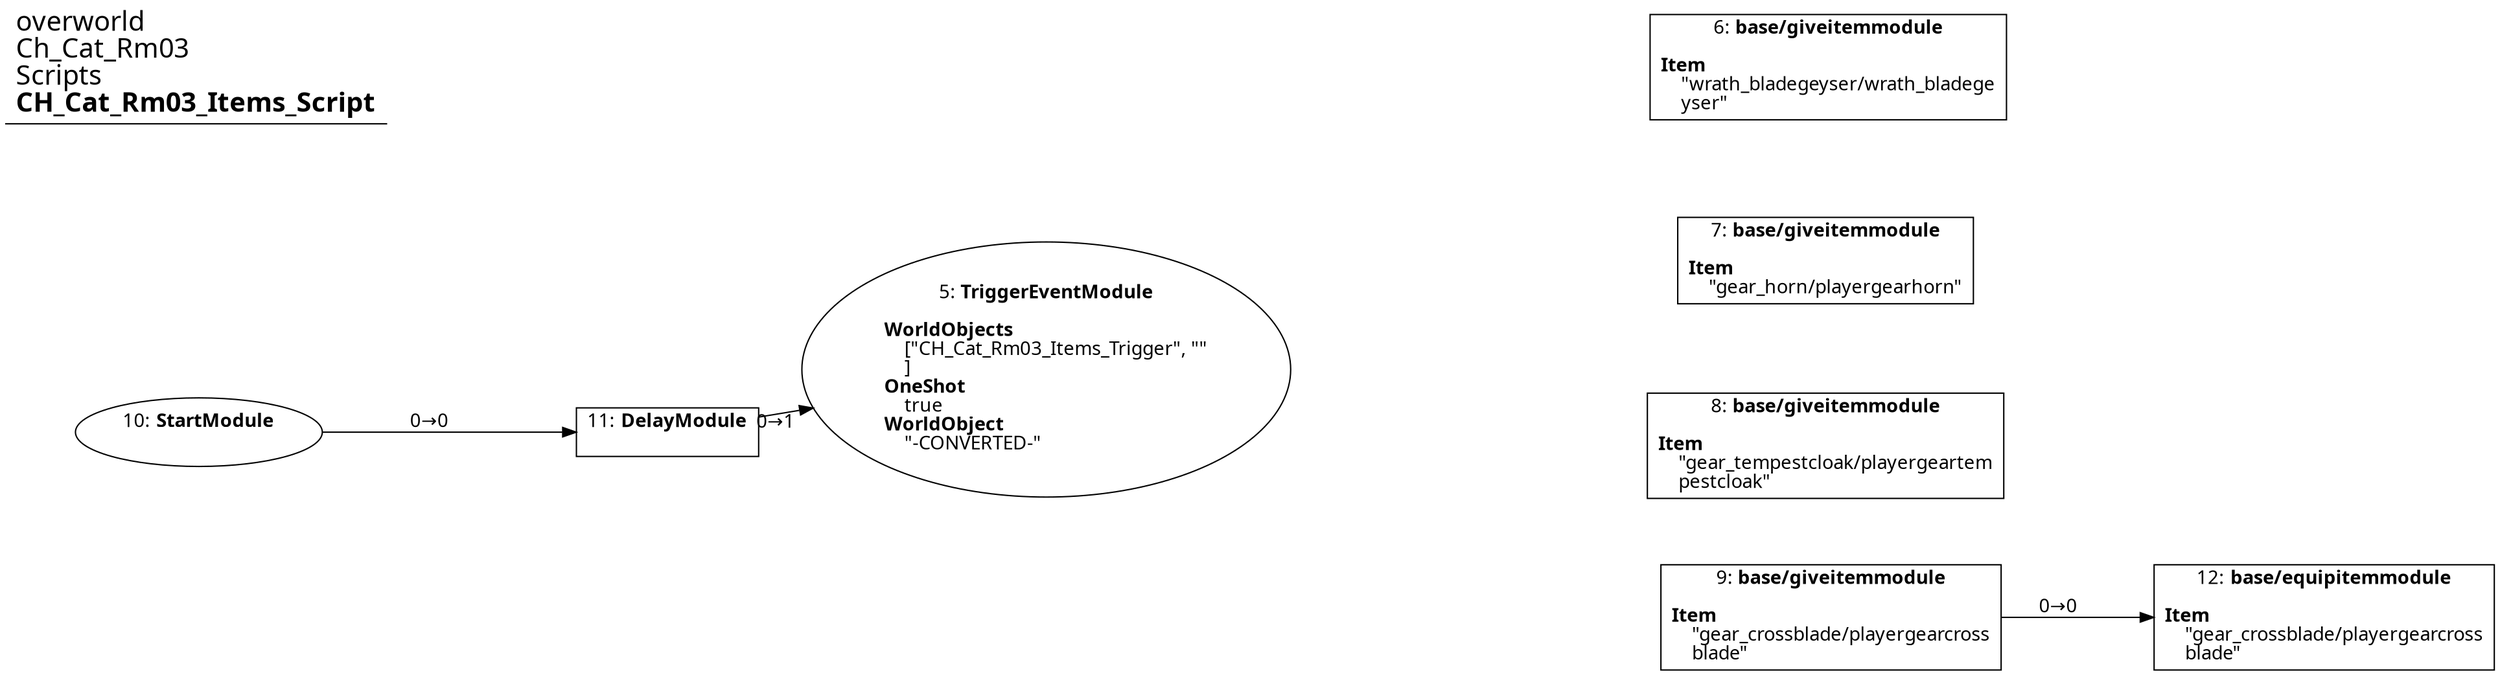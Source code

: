 digraph {
    layout = fdp;
    overlap = prism;
    sep = "+16";
    splines = spline;

    node [ shape = box ];

    graph [ fontname = "Segoe UI" ];
    node [ fontname = "Segoe UI" ];
    edge [ fontname = "Segoe UI" ];

    5 [ label = <5: <b>TriggerEventModule</b><br/><br/><b>WorldObjects</b><br align="left"/>    [&quot;CH_Cat_Rm03_Items_Trigger&quot;, &quot;&quot;<br align="left"/>    ]<br align="left"/><b>OneShot</b><br align="left"/>    true<br align="left"/><b>WorldObject</b><br align="left"/>    &quot;-CONVERTED-&quot;<br align="left"/>> ];
    5 [ shape = oval ]
    5 [ pos = "0.001,0.011000001!" ];

    6 [ label = <6: <b>base/giveitemmodule</b><br/><br/><b>Item</b><br align="left"/>    &quot;wrath_bladegeyser/wrath_bladege<br align="left"/>    yser&quot;<br align="left"/>> ];
    6 [ pos = "0.28800002,0.12200001!" ];

    7 [ label = <7: <b>base/giveitemmodule</b><br/><br/><b>Item</b><br align="left"/>    &quot;gear_horn/playergearhorn&quot;<br align="left"/>> ];
    7 [ pos = "0.287,0.051000003!" ];

    8 [ label = <8: <b>base/giveitemmodule</b><br/><br/><b>Item</b><br align="left"/>    &quot;gear_tempestcloak/playergeartem<br align="left"/>    pestcloak&quot;<br align="left"/>> ];
    8 [ pos = "0.287,-0.017!" ];

    9 [ label = <9: <b>base/giveitemmodule</b><br/><br/><b>Item</b><br align="left"/>    &quot;gear_crossblade/playergearcross<br align="left"/>    blade&quot;<br align="left"/>> ];
    9 [ pos = "0.289,-0.080000006!" ];
    9 -> 12 [ label = "0→0" ];

    10 [ label = <10: <b>StartModule</b><br/><br/>> ];
    10 [ shape = oval ]
    10 [ pos = "-0.31,-0.012!" ];
    10 -> 11 [ label = "0→0" ];

    11 [ label = <11: <b>DelayModule</b><br/><br/>> ];
    11 [ pos = "-0.13800001,-0.012!" ];
    11 -> 5 [ label = "0→1" ];

    12 [ label = <12: <b>base/equipitemmodule</b><br/><br/><b>Item</b><br align="left"/>    &quot;gear_crossblade/playergearcross<br align="left"/>    blade&quot;<br align="left"/>> ];
    12 [ pos = "0.47000003,-0.080000006!" ];

    title [ pos = "-0.31100002,0.123!" ];
    title [ shape = underline ];
    title [ label = <<font point-size="20">overworld<br align="left"/>Ch_Cat_Rm03<br align="left"/>Scripts<br align="left"/><b>CH_Cat_Rm03_Items_Script</b><br align="left"/></font>> ];
}
